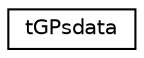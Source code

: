 digraph G
{
  edge [fontname="Helvetica",fontsize="10",labelfontname="Helvetica",labelfontsize="10"];
  node [fontname="Helvetica",fontsize="10",shape=record];
  rankdir=LR;
  Node1 [label="tGPsdata",height=0.2,width=0.4,color="black", fillcolor="white", style="filled",URL="$d5/dec/structtGPsdata.html"];
}
